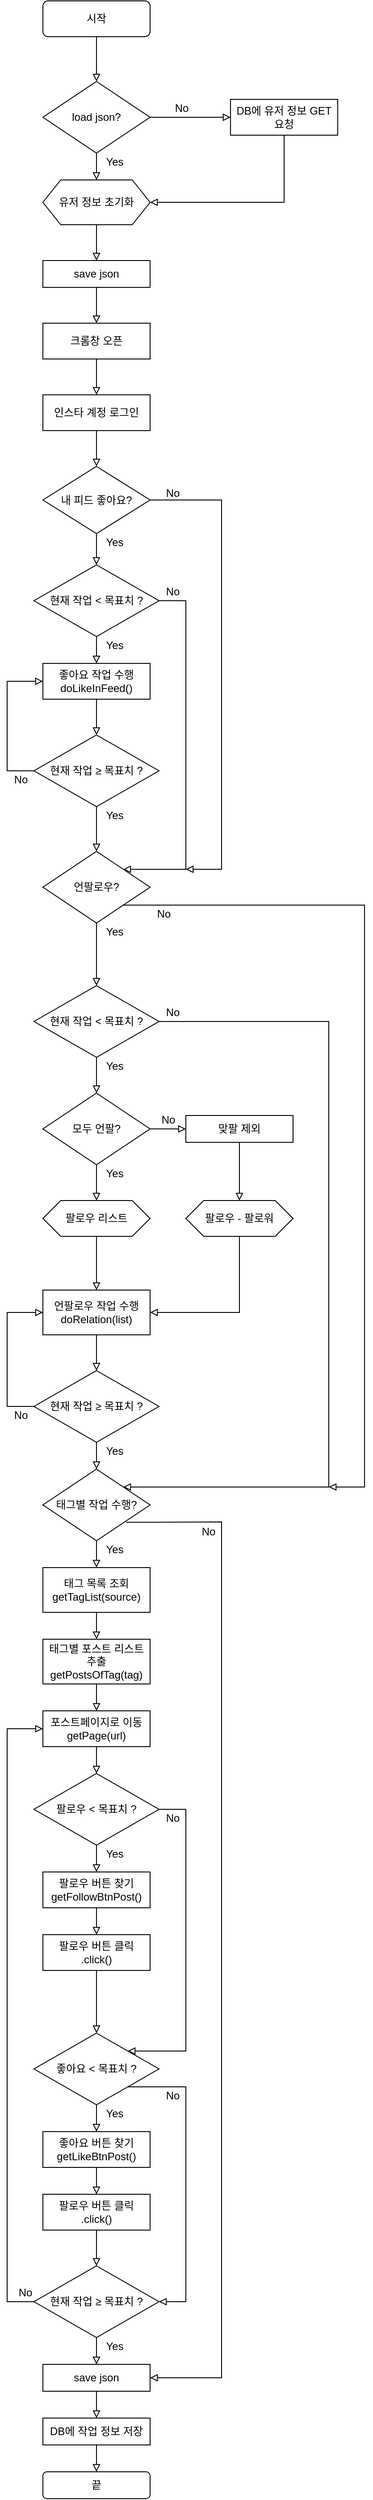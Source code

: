 <mxfile version="15.3.2" type="github">
  <diagram id="C5RBs43oDa-KdzZeNtuy" name="Page-1">
    <mxGraphModel dx="652" dy="934" grid="1" gridSize="10" guides="1" tooltips="1" connect="1" arrows="1" fold="1" page="1" pageScale="1" pageWidth="827" pageHeight="1169" math="0" shadow="0">
      <root>
        <mxCell id="WIyWlLk6GJQsqaUBKTNV-0" />
        <mxCell id="WIyWlLk6GJQsqaUBKTNV-1" parent="WIyWlLk6GJQsqaUBKTNV-0" />
        <mxCell id="icVRKcyIq2XIdc4o7d0m-13" value="" style="edgeStyle=orthogonalEdgeStyle;rounded=0;orthogonalLoop=1;jettySize=auto;html=1;endArrow=block;endFill=0;strokeWidth=1;entryX=0.5;entryY=0;entryDx=0;entryDy=0;" edge="1" parent="WIyWlLk6GJQsqaUBKTNV-1" source="WIyWlLk6GJQsqaUBKTNV-3" target="icVRKcyIq2XIdc4o7d0m-15">
          <mxGeometry relative="1" as="geometry">
            <mxPoint x="220" y="170" as="targetPoint" />
          </mxGeometry>
        </mxCell>
        <mxCell id="WIyWlLk6GJQsqaUBKTNV-3" value="시작" style="rounded=1;whiteSpace=wrap;html=1;fontSize=12;glass=0;strokeWidth=1;shadow=0;" parent="WIyWlLk6GJQsqaUBKTNV-1" vertex="1">
          <mxGeometry x="160" y="80" width="120" height="40" as="geometry" />
        </mxCell>
        <mxCell id="icVRKcyIq2XIdc4o7d0m-17" style="edgeStyle=orthogonalEdgeStyle;rounded=0;orthogonalLoop=1;jettySize=auto;html=1;exitX=0.5;exitY=1;exitDx=0;exitDy=0;entryX=0.5;entryY=0;entryDx=0;entryDy=0;endArrow=block;endFill=0;strokeWidth=1;" edge="1" parent="WIyWlLk6GJQsqaUBKTNV-1" source="icVRKcyIq2XIdc4o7d0m-15" target="icVRKcyIq2XIdc4o7d0m-16">
          <mxGeometry relative="1" as="geometry" />
        </mxCell>
        <mxCell id="icVRKcyIq2XIdc4o7d0m-20" style="edgeStyle=orthogonalEdgeStyle;rounded=0;orthogonalLoop=1;jettySize=auto;html=1;exitX=1;exitY=0.5;exitDx=0;exitDy=0;endArrow=block;endFill=0;strokeWidth=1;" edge="1" parent="WIyWlLk6GJQsqaUBKTNV-1" source="icVRKcyIq2XIdc4o7d0m-15" target="icVRKcyIq2XIdc4o7d0m-19">
          <mxGeometry relative="1" as="geometry" />
        </mxCell>
        <mxCell id="icVRKcyIq2XIdc4o7d0m-15" value="load json?" style="rhombus;whiteSpace=wrap;html=1;" vertex="1" parent="WIyWlLk6GJQsqaUBKTNV-1">
          <mxGeometry x="160" y="170" width="120" height="80" as="geometry" />
        </mxCell>
        <mxCell id="icVRKcyIq2XIdc4o7d0m-30" value="" style="edgeStyle=orthogonalEdgeStyle;rounded=0;orthogonalLoop=1;jettySize=auto;html=1;endArrow=block;endFill=0;strokeWidth=1;" edge="1" parent="WIyWlLk6GJQsqaUBKTNV-1" source="icVRKcyIq2XIdc4o7d0m-16" target="icVRKcyIq2XIdc4o7d0m-29">
          <mxGeometry relative="1" as="geometry" />
        </mxCell>
        <mxCell id="icVRKcyIq2XIdc4o7d0m-16" value="유저 정보 초기화" style="shape=hexagon;perimeter=hexagonPerimeter2;whiteSpace=wrap;html=1;fixedSize=1;" vertex="1" parent="WIyWlLk6GJQsqaUBKTNV-1">
          <mxGeometry x="160" y="280" width="120" height="50" as="geometry" />
        </mxCell>
        <mxCell id="icVRKcyIq2XIdc4o7d0m-23" style="edgeStyle=orthogonalEdgeStyle;rounded=0;orthogonalLoop=1;jettySize=auto;html=1;exitX=0.5;exitY=1;exitDx=0;exitDy=0;entryX=1;entryY=0.5;entryDx=0;entryDy=0;endArrow=block;endFill=0;strokeWidth=1;" edge="1" parent="WIyWlLk6GJQsqaUBKTNV-1" source="icVRKcyIq2XIdc4o7d0m-19" target="icVRKcyIq2XIdc4o7d0m-16">
          <mxGeometry relative="1" as="geometry" />
        </mxCell>
        <mxCell id="icVRKcyIq2XIdc4o7d0m-19" value="DB에 유저 정보 GET 요청" style="rounded=0;whiteSpace=wrap;html=1;" vertex="1" parent="WIyWlLk6GJQsqaUBKTNV-1">
          <mxGeometry x="370" y="190" width="120" height="40" as="geometry" />
        </mxCell>
        <mxCell id="icVRKcyIq2XIdc4o7d0m-27" value="No" style="text;html=1;align=center;verticalAlign=middle;resizable=0;points=[];autosize=1;strokeColor=none;fillColor=none;" vertex="1" parent="WIyWlLk6GJQsqaUBKTNV-1">
          <mxGeometry x="300" y="190" width="30" height="20" as="geometry" />
        </mxCell>
        <mxCell id="icVRKcyIq2XIdc4o7d0m-28" value="Yes" style="text;html=1;align=center;verticalAlign=middle;resizable=0;points=[];autosize=1;strokeColor=none;fillColor=none;" vertex="1" parent="WIyWlLk6GJQsqaUBKTNV-1">
          <mxGeometry x="220" y="250" width="40" height="20" as="geometry" />
        </mxCell>
        <mxCell id="icVRKcyIq2XIdc4o7d0m-34" value="" style="edgeStyle=orthogonalEdgeStyle;rounded=0;orthogonalLoop=1;jettySize=auto;html=1;endArrow=block;endFill=0;strokeWidth=1;" edge="1" parent="WIyWlLk6GJQsqaUBKTNV-1" source="icVRKcyIq2XIdc4o7d0m-29" target="icVRKcyIq2XIdc4o7d0m-40">
          <mxGeometry relative="1" as="geometry" />
        </mxCell>
        <mxCell id="icVRKcyIq2XIdc4o7d0m-29" value="save json" style="whiteSpace=wrap;html=1;" vertex="1" parent="WIyWlLk6GJQsqaUBKTNV-1">
          <mxGeometry x="160" y="370" width="120" height="30" as="geometry" />
        </mxCell>
        <mxCell id="icVRKcyIq2XIdc4o7d0m-45" value="" style="edgeStyle=orthogonalEdgeStyle;rounded=0;orthogonalLoop=1;jettySize=auto;html=1;endArrow=block;endFill=0;strokeWidth=1;" edge="1" parent="WIyWlLk6GJQsqaUBKTNV-1" source="icVRKcyIq2XIdc4o7d0m-33" target="icVRKcyIq2XIdc4o7d0m-44">
          <mxGeometry relative="1" as="geometry" />
        </mxCell>
        <mxCell id="icVRKcyIq2XIdc4o7d0m-129" style="edgeStyle=orthogonalEdgeStyle;rounded=0;orthogonalLoop=1;jettySize=auto;html=1;exitX=1;exitY=0.5;exitDx=0;exitDy=0;endArrow=block;endFill=0;strokeWidth=1;" edge="1" parent="WIyWlLk6GJQsqaUBKTNV-1" source="icVRKcyIq2XIdc4o7d0m-33">
          <mxGeometry relative="1" as="geometry">
            <mxPoint x="320.0" y="1050.0" as="targetPoint" />
            <Array as="points">
              <mxPoint x="360" y="638" />
              <mxPoint x="360" y="1050" />
            </Array>
          </mxGeometry>
        </mxCell>
        <mxCell id="icVRKcyIq2XIdc4o7d0m-33" value="내 피드 좋아요?" style="rhombus;whiteSpace=wrap;html=1;" vertex="1" parent="WIyWlLk6GJQsqaUBKTNV-1">
          <mxGeometry x="160" y="600" width="120" height="75" as="geometry" />
        </mxCell>
        <mxCell id="icVRKcyIq2XIdc4o7d0m-42" style="edgeStyle=orthogonalEdgeStyle;rounded=0;orthogonalLoop=1;jettySize=auto;html=1;exitX=0.5;exitY=1;exitDx=0;exitDy=0;entryX=0.5;entryY=0;entryDx=0;entryDy=0;endArrow=block;endFill=0;strokeWidth=1;" edge="1" parent="WIyWlLk6GJQsqaUBKTNV-1" source="icVRKcyIq2XIdc4o7d0m-40" target="icVRKcyIq2XIdc4o7d0m-41">
          <mxGeometry relative="1" as="geometry" />
        </mxCell>
        <mxCell id="icVRKcyIq2XIdc4o7d0m-40" value="크롬창 오픈" style="rounded=0;whiteSpace=wrap;html=1;" vertex="1" parent="WIyWlLk6GJQsqaUBKTNV-1">
          <mxGeometry x="160" y="440" width="120" height="40" as="geometry" />
        </mxCell>
        <mxCell id="icVRKcyIq2XIdc4o7d0m-43" style="edgeStyle=orthogonalEdgeStyle;rounded=0;orthogonalLoop=1;jettySize=auto;html=1;exitX=0.5;exitY=1;exitDx=0;exitDy=0;entryX=0.5;entryY=0;entryDx=0;entryDy=0;endArrow=block;endFill=0;strokeWidth=1;" edge="1" parent="WIyWlLk6GJQsqaUBKTNV-1" source="icVRKcyIq2XIdc4o7d0m-41" target="icVRKcyIq2XIdc4o7d0m-33">
          <mxGeometry relative="1" as="geometry" />
        </mxCell>
        <mxCell id="icVRKcyIq2XIdc4o7d0m-41" value="인스타 계정 로그인" style="rounded=0;whiteSpace=wrap;html=1;" vertex="1" parent="WIyWlLk6GJQsqaUBKTNV-1">
          <mxGeometry x="160" y="520" width="120" height="40" as="geometry" />
        </mxCell>
        <mxCell id="icVRKcyIq2XIdc4o7d0m-47" style="edgeStyle=orthogonalEdgeStyle;rounded=0;orthogonalLoop=1;jettySize=auto;html=1;exitX=0.5;exitY=1;exitDx=0;exitDy=0;entryX=0.5;entryY=0;entryDx=0;entryDy=0;endArrow=block;endFill=0;strokeWidth=1;" edge="1" parent="WIyWlLk6GJQsqaUBKTNV-1" source="icVRKcyIq2XIdc4o7d0m-44" target="icVRKcyIq2XIdc4o7d0m-46">
          <mxGeometry relative="1" as="geometry" />
        </mxCell>
        <mxCell id="icVRKcyIq2XIdc4o7d0m-126" style="edgeStyle=orthogonalEdgeStyle;rounded=0;orthogonalLoop=1;jettySize=auto;html=1;exitX=1;exitY=0.5;exitDx=0;exitDy=0;entryX=1;entryY=0;entryDx=0;entryDy=0;endArrow=block;endFill=0;strokeWidth=1;" edge="1" parent="WIyWlLk6GJQsqaUBKTNV-1" source="icVRKcyIq2XIdc4o7d0m-44" target="icVRKcyIq2XIdc4o7d0m-51">
          <mxGeometry relative="1" as="geometry">
            <Array as="points">
              <mxPoint x="320" y="750" />
              <mxPoint x="320" y="1050" />
            </Array>
          </mxGeometry>
        </mxCell>
        <mxCell id="icVRKcyIq2XIdc4o7d0m-44" value="현재 작업 &amp;lt; 목표치 ?" style="rhombus;whiteSpace=wrap;html=1;" vertex="1" parent="WIyWlLk6GJQsqaUBKTNV-1">
          <mxGeometry x="150" y="710" width="140" height="80" as="geometry" />
        </mxCell>
        <mxCell id="icVRKcyIq2XIdc4o7d0m-48" style="edgeStyle=orthogonalEdgeStyle;rounded=0;orthogonalLoop=1;jettySize=auto;html=1;exitX=0.5;exitY=1;exitDx=0;exitDy=0;endArrow=block;endFill=0;strokeWidth=1;entryX=0.5;entryY=0;entryDx=0;entryDy=0;" edge="1" parent="WIyWlLk6GJQsqaUBKTNV-1" source="icVRKcyIq2XIdc4o7d0m-46" target="icVRKcyIq2XIdc4o7d0m-49">
          <mxGeometry relative="1" as="geometry">
            <mxPoint x="219.931" y="900.0" as="targetPoint" />
          </mxGeometry>
        </mxCell>
        <mxCell id="icVRKcyIq2XIdc4o7d0m-46" value="좋아요 작업 수행&lt;br&gt;doLikeInFeed()" style="rounded=0;whiteSpace=wrap;html=1;" vertex="1" parent="WIyWlLk6GJQsqaUBKTNV-1">
          <mxGeometry x="160" y="820" width="120" height="40" as="geometry" />
        </mxCell>
        <mxCell id="icVRKcyIq2XIdc4o7d0m-52" value="" style="edgeStyle=orthogonalEdgeStyle;rounded=0;orthogonalLoop=1;jettySize=auto;html=1;endArrow=block;endFill=0;strokeWidth=1;" edge="1" parent="WIyWlLk6GJQsqaUBKTNV-1" source="icVRKcyIq2XIdc4o7d0m-49" target="icVRKcyIq2XIdc4o7d0m-51">
          <mxGeometry relative="1" as="geometry" />
        </mxCell>
        <mxCell id="icVRKcyIq2XIdc4o7d0m-123" style="edgeStyle=orthogonalEdgeStyle;rounded=0;orthogonalLoop=1;jettySize=auto;html=1;exitX=0;exitY=0.5;exitDx=0;exitDy=0;entryX=0;entryY=0.5;entryDx=0;entryDy=0;endArrow=block;endFill=0;strokeWidth=1;" edge="1" parent="WIyWlLk6GJQsqaUBKTNV-1" source="icVRKcyIq2XIdc4o7d0m-49" target="icVRKcyIq2XIdc4o7d0m-46">
          <mxGeometry relative="1" as="geometry">
            <Array as="points">
              <mxPoint x="120" y="940" />
              <mxPoint x="120" y="840" />
            </Array>
          </mxGeometry>
        </mxCell>
        <mxCell id="icVRKcyIq2XIdc4o7d0m-49" value="현재 작업 ≥ 목표치 ?" style="rhombus;whiteSpace=wrap;html=1;" vertex="1" parent="WIyWlLk6GJQsqaUBKTNV-1">
          <mxGeometry x="150" y="900" width="140" height="80" as="geometry" />
        </mxCell>
        <mxCell id="icVRKcyIq2XIdc4o7d0m-54" value="" style="edgeStyle=orthogonalEdgeStyle;rounded=0;orthogonalLoop=1;jettySize=auto;html=1;endArrow=block;endFill=0;strokeWidth=1;entryX=0.5;entryY=0;entryDx=0;entryDy=0;" edge="1" parent="WIyWlLk6GJQsqaUBKTNV-1" source="icVRKcyIq2XIdc4o7d0m-51" target="icVRKcyIq2XIdc4o7d0m-66">
          <mxGeometry relative="1" as="geometry" />
        </mxCell>
        <mxCell id="icVRKcyIq2XIdc4o7d0m-120" style="edgeStyle=orthogonalEdgeStyle;rounded=0;orthogonalLoop=1;jettySize=auto;html=1;exitX=1;exitY=1;exitDx=0;exitDy=0;endArrow=block;endFill=0;strokeWidth=1;" edge="1" parent="WIyWlLk6GJQsqaUBKTNV-1" source="icVRKcyIq2XIdc4o7d0m-51">
          <mxGeometry relative="1" as="geometry">
            <mxPoint x="480" y="1740" as="targetPoint" />
            <Array as="points">
              <mxPoint x="520" y="1090" />
              <mxPoint x="520" y="1740" />
            </Array>
          </mxGeometry>
        </mxCell>
        <mxCell id="icVRKcyIq2XIdc4o7d0m-51" value="언팔로우?" style="rhombus;whiteSpace=wrap;html=1;" vertex="1" parent="WIyWlLk6GJQsqaUBKTNV-1">
          <mxGeometry x="160" y="1030" width="120" height="80" as="geometry" />
        </mxCell>
        <mxCell id="icVRKcyIq2XIdc4o7d0m-56" style="edgeStyle=orthogonalEdgeStyle;rounded=0;orthogonalLoop=1;jettySize=auto;html=1;exitX=0.5;exitY=1;exitDx=0;exitDy=0;endArrow=block;endFill=0;strokeWidth=1;" edge="1" parent="WIyWlLk6GJQsqaUBKTNV-1" source="icVRKcyIq2XIdc4o7d0m-53" target="icVRKcyIq2XIdc4o7d0m-55">
          <mxGeometry relative="1" as="geometry" />
        </mxCell>
        <mxCell id="icVRKcyIq2XIdc4o7d0m-59" style="edgeStyle=orthogonalEdgeStyle;rounded=0;orthogonalLoop=1;jettySize=auto;html=1;exitX=1;exitY=0.5;exitDx=0;exitDy=0;entryX=0;entryY=0.5;entryDx=0;entryDy=0;endArrow=block;endFill=0;strokeWidth=1;" edge="1" parent="WIyWlLk6GJQsqaUBKTNV-1" source="icVRKcyIq2XIdc4o7d0m-53" target="icVRKcyIq2XIdc4o7d0m-58">
          <mxGeometry relative="1" as="geometry" />
        </mxCell>
        <mxCell id="icVRKcyIq2XIdc4o7d0m-53" value="모두 언팔?" style="rhombus;whiteSpace=wrap;html=1;" vertex="1" parent="WIyWlLk6GJQsqaUBKTNV-1">
          <mxGeometry x="160" y="1300" width="120" height="80" as="geometry" />
        </mxCell>
        <mxCell id="icVRKcyIq2XIdc4o7d0m-63" style="edgeStyle=orthogonalEdgeStyle;rounded=0;orthogonalLoop=1;jettySize=auto;html=1;exitX=0.5;exitY=1;exitDx=0;exitDy=0;endArrow=block;endFill=0;strokeWidth=1;" edge="1" parent="WIyWlLk6GJQsqaUBKTNV-1" source="icVRKcyIq2XIdc4o7d0m-55" target="icVRKcyIq2XIdc4o7d0m-61">
          <mxGeometry relative="1" as="geometry" />
        </mxCell>
        <mxCell id="icVRKcyIq2XIdc4o7d0m-55" value="팔로우 리스트" style="shape=hexagon;perimeter=hexagonPerimeter2;whiteSpace=wrap;html=1;fixedSize=1;" vertex="1" parent="WIyWlLk6GJQsqaUBKTNV-1">
          <mxGeometry x="160" y="1420" width="120" height="40" as="geometry" />
        </mxCell>
        <mxCell id="icVRKcyIq2XIdc4o7d0m-62" style="edgeStyle=orthogonalEdgeStyle;rounded=0;orthogonalLoop=1;jettySize=auto;html=1;exitX=0.5;exitY=1;exitDx=0;exitDy=0;entryX=1;entryY=0.5;entryDx=0;entryDy=0;endArrow=block;endFill=0;strokeWidth=1;" edge="1" parent="WIyWlLk6GJQsqaUBKTNV-1" source="icVRKcyIq2XIdc4o7d0m-57" target="icVRKcyIq2XIdc4o7d0m-61">
          <mxGeometry relative="1" as="geometry" />
        </mxCell>
        <mxCell id="icVRKcyIq2XIdc4o7d0m-57" value="팔로우 - 팔로워" style="shape=hexagon;perimeter=hexagonPerimeter2;whiteSpace=wrap;html=1;fixedSize=1;" vertex="1" parent="WIyWlLk6GJQsqaUBKTNV-1">
          <mxGeometry x="320" y="1420" width="120" height="40" as="geometry" />
        </mxCell>
        <mxCell id="icVRKcyIq2XIdc4o7d0m-60" style="edgeStyle=orthogonalEdgeStyle;rounded=0;orthogonalLoop=1;jettySize=auto;html=1;exitX=0.5;exitY=1;exitDx=0;exitDy=0;entryX=0.5;entryY=0;entryDx=0;entryDy=0;endArrow=block;endFill=0;strokeWidth=1;" edge="1" parent="WIyWlLk6GJQsqaUBKTNV-1" source="icVRKcyIq2XIdc4o7d0m-58" target="icVRKcyIq2XIdc4o7d0m-57">
          <mxGeometry relative="1" as="geometry" />
        </mxCell>
        <mxCell id="icVRKcyIq2XIdc4o7d0m-58" value="맞팔 제외" style="rounded=0;whiteSpace=wrap;html=1;" vertex="1" parent="WIyWlLk6GJQsqaUBKTNV-1">
          <mxGeometry x="320" y="1325" width="120" height="30" as="geometry" />
        </mxCell>
        <mxCell id="icVRKcyIq2XIdc4o7d0m-69" style="edgeStyle=orthogonalEdgeStyle;rounded=0;orthogonalLoop=1;jettySize=auto;html=1;exitX=0.5;exitY=1;exitDx=0;exitDy=0;entryX=0.5;entryY=0;entryDx=0;entryDy=0;endArrow=block;endFill=0;strokeWidth=1;" edge="1" parent="WIyWlLk6GJQsqaUBKTNV-1" source="icVRKcyIq2XIdc4o7d0m-61" target="icVRKcyIq2XIdc4o7d0m-68">
          <mxGeometry relative="1" as="geometry" />
        </mxCell>
        <mxCell id="icVRKcyIq2XIdc4o7d0m-61" value="언팔로우 작업 수행&lt;br&gt;doRelation(list)" style="rounded=0;whiteSpace=wrap;html=1;" vertex="1" parent="WIyWlLk6GJQsqaUBKTNV-1">
          <mxGeometry x="160" y="1520" width="120" height="50" as="geometry" />
        </mxCell>
        <mxCell id="icVRKcyIq2XIdc4o7d0m-64" value="No" style="text;html=1;align=center;verticalAlign=middle;resizable=0;points=[];autosize=1;strokeColor=none;fillColor=none;" vertex="1" parent="WIyWlLk6GJQsqaUBKTNV-1">
          <mxGeometry x="285" y="1320" width="30" height="20" as="geometry" />
        </mxCell>
        <mxCell id="icVRKcyIq2XIdc4o7d0m-65" value="Yes" style="text;html=1;align=center;verticalAlign=middle;resizable=0;points=[];autosize=1;strokeColor=none;fillColor=none;" vertex="1" parent="WIyWlLk6GJQsqaUBKTNV-1">
          <mxGeometry x="220" y="1380" width="40" height="20" as="geometry" />
        </mxCell>
        <mxCell id="icVRKcyIq2XIdc4o7d0m-67" style="edgeStyle=orthogonalEdgeStyle;rounded=0;orthogonalLoop=1;jettySize=auto;html=1;exitX=0.5;exitY=1;exitDx=0;exitDy=0;entryX=0.5;entryY=0;entryDx=0;entryDy=0;endArrow=block;endFill=0;strokeWidth=1;" edge="1" parent="WIyWlLk6GJQsqaUBKTNV-1" source="icVRKcyIq2XIdc4o7d0m-66" target="icVRKcyIq2XIdc4o7d0m-53">
          <mxGeometry relative="1" as="geometry" />
        </mxCell>
        <mxCell id="icVRKcyIq2XIdc4o7d0m-117" style="edgeStyle=orthogonalEdgeStyle;rounded=0;orthogonalLoop=1;jettySize=auto;html=1;exitX=1;exitY=0.5;exitDx=0;exitDy=0;entryX=1;entryY=0;entryDx=0;entryDy=0;endArrow=block;endFill=0;strokeWidth=1;" edge="1" parent="WIyWlLk6GJQsqaUBKTNV-1" source="icVRKcyIq2XIdc4o7d0m-66" target="icVRKcyIq2XIdc4o7d0m-70">
          <mxGeometry relative="1" as="geometry">
            <Array as="points">
              <mxPoint x="480" y="1220" />
              <mxPoint x="480" y="1740" />
            </Array>
          </mxGeometry>
        </mxCell>
        <mxCell id="icVRKcyIq2XIdc4o7d0m-66" value="현재 작업 &amp;lt; 목표치 ?" style="rhombus;whiteSpace=wrap;html=1;" vertex="1" parent="WIyWlLk6GJQsqaUBKTNV-1">
          <mxGeometry x="150" y="1180" width="140" height="80" as="geometry" />
        </mxCell>
        <mxCell id="icVRKcyIq2XIdc4o7d0m-71" style="edgeStyle=orthogonalEdgeStyle;rounded=0;orthogonalLoop=1;jettySize=auto;html=1;exitX=0.5;exitY=1;exitDx=0;exitDy=0;entryX=0.5;entryY=0;entryDx=0;entryDy=0;endArrow=block;endFill=0;strokeWidth=1;" edge="1" parent="WIyWlLk6GJQsqaUBKTNV-1" source="icVRKcyIq2XIdc4o7d0m-68" target="icVRKcyIq2XIdc4o7d0m-70">
          <mxGeometry relative="1" as="geometry" />
        </mxCell>
        <mxCell id="icVRKcyIq2XIdc4o7d0m-115" style="edgeStyle=orthogonalEdgeStyle;rounded=0;orthogonalLoop=1;jettySize=auto;html=1;exitX=0;exitY=0.5;exitDx=0;exitDy=0;entryX=0;entryY=0.5;entryDx=0;entryDy=0;endArrow=block;endFill=0;strokeWidth=1;" edge="1" parent="WIyWlLk6GJQsqaUBKTNV-1" source="icVRKcyIq2XIdc4o7d0m-68" target="icVRKcyIq2XIdc4o7d0m-61">
          <mxGeometry relative="1" as="geometry">
            <Array as="points">
              <mxPoint x="120" y="1650" />
              <mxPoint x="120" y="1545" />
            </Array>
          </mxGeometry>
        </mxCell>
        <mxCell id="icVRKcyIq2XIdc4o7d0m-68" value="현재 작업 ≥ 목표치 ?" style="rhombus;whiteSpace=wrap;html=1;" vertex="1" parent="WIyWlLk6GJQsqaUBKTNV-1">
          <mxGeometry x="150" y="1610" width="140" height="80" as="geometry" />
        </mxCell>
        <mxCell id="icVRKcyIq2XIdc4o7d0m-74" style="edgeStyle=orthogonalEdgeStyle;rounded=0;orthogonalLoop=1;jettySize=auto;html=1;exitX=0.5;exitY=1;exitDx=0;exitDy=0;entryX=0.5;entryY=0;entryDx=0;entryDy=0;endArrow=block;endFill=0;strokeWidth=1;" edge="1" parent="WIyWlLk6GJQsqaUBKTNV-1" source="icVRKcyIq2XIdc4o7d0m-70" target="icVRKcyIq2XIdc4o7d0m-73">
          <mxGeometry relative="1" as="geometry" />
        </mxCell>
        <mxCell id="icVRKcyIq2XIdc4o7d0m-111" style="edgeStyle=orthogonalEdgeStyle;rounded=0;orthogonalLoop=1;jettySize=auto;html=1;exitX=0.777;exitY=0.742;exitDx=0;exitDy=0;entryX=1;entryY=0.5;entryDx=0;entryDy=0;endArrow=block;endFill=0;strokeWidth=1;exitPerimeter=0;" edge="1" parent="WIyWlLk6GJQsqaUBKTNV-1" source="icVRKcyIq2XIdc4o7d0m-70" target="icVRKcyIq2XIdc4o7d0m-95">
          <mxGeometry relative="1" as="geometry">
            <Array as="points">
              <mxPoint x="280" y="1779" />
              <mxPoint x="360" y="1779" />
              <mxPoint x="360" y="2735" />
            </Array>
          </mxGeometry>
        </mxCell>
        <mxCell id="icVRKcyIq2XIdc4o7d0m-70" value="태그별 작업 수행?" style="rhombus;whiteSpace=wrap;html=1;" vertex="1" parent="WIyWlLk6GJQsqaUBKTNV-1">
          <mxGeometry x="160" y="1720" width="120" height="80" as="geometry" />
        </mxCell>
        <mxCell id="icVRKcyIq2XIdc4o7d0m-77" style="edgeStyle=orthogonalEdgeStyle;rounded=0;orthogonalLoop=1;jettySize=auto;html=1;exitX=0.5;exitY=1;exitDx=0;exitDy=0;entryX=0.5;entryY=0;entryDx=0;entryDy=0;endArrow=block;endFill=0;strokeWidth=1;" edge="1" parent="WIyWlLk6GJQsqaUBKTNV-1" source="icVRKcyIq2XIdc4o7d0m-72" target="icVRKcyIq2XIdc4o7d0m-76">
          <mxGeometry relative="1" as="geometry" />
        </mxCell>
        <mxCell id="icVRKcyIq2XIdc4o7d0m-72" value="태그별 포스트 리스트 추출&lt;br&gt;getPostsOfTag(tag)" style="rounded=0;whiteSpace=wrap;html=1;" vertex="1" parent="WIyWlLk6GJQsqaUBKTNV-1">
          <mxGeometry x="160" y="1910" width="120" height="50" as="geometry" />
        </mxCell>
        <mxCell id="icVRKcyIq2XIdc4o7d0m-75" style="edgeStyle=orthogonalEdgeStyle;rounded=0;orthogonalLoop=1;jettySize=auto;html=1;exitX=0.5;exitY=1;exitDx=0;exitDy=0;entryX=0.5;entryY=0;entryDx=0;entryDy=0;endArrow=block;endFill=0;strokeWidth=1;" edge="1" parent="WIyWlLk6GJQsqaUBKTNV-1" source="icVRKcyIq2XIdc4o7d0m-73" target="icVRKcyIq2XIdc4o7d0m-72">
          <mxGeometry relative="1" as="geometry" />
        </mxCell>
        <mxCell id="icVRKcyIq2XIdc4o7d0m-73" value="태그 목록 조회&lt;br&gt;getTagList(source)" style="rounded=0;whiteSpace=wrap;html=1;" vertex="1" parent="WIyWlLk6GJQsqaUBKTNV-1">
          <mxGeometry x="160" y="1830" width="120" height="50" as="geometry" />
        </mxCell>
        <mxCell id="icVRKcyIq2XIdc4o7d0m-80" style="edgeStyle=orthogonalEdgeStyle;rounded=0;orthogonalLoop=1;jettySize=auto;html=1;exitX=0.5;exitY=1;exitDx=0;exitDy=0;entryX=0.5;entryY=0;entryDx=0;entryDy=0;endArrow=block;endFill=0;strokeWidth=1;" edge="1" parent="WIyWlLk6GJQsqaUBKTNV-1" source="icVRKcyIq2XIdc4o7d0m-76" target="icVRKcyIq2XIdc4o7d0m-79">
          <mxGeometry relative="1" as="geometry" />
        </mxCell>
        <mxCell id="icVRKcyIq2XIdc4o7d0m-76" value="포스트페이지로 이동&lt;br&gt;getPage(url)" style="rounded=0;whiteSpace=wrap;html=1;" vertex="1" parent="WIyWlLk6GJQsqaUBKTNV-1">
          <mxGeometry x="160" y="1990" width="120" height="40" as="geometry" />
        </mxCell>
        <mxCell id="icVRKcyIq2XIdc4o7d0m-82" style="edgeStyle=orthogonalEdgeStyle;rounded=0;orthogonalLoop=1;jettySize=auto;html=1;exitX=0.5;exitY=1;exitDx=0;exitDy=0;entryX=0.5;entryY=0;entryDx=0;entryDy=0;endArrow=block;endFill=0;strokeWidth=1;" edge="1" parent="WIyWlLk6GJQsqaUBKTNV-1" source="icVRKcyIq2XIdc4o7d0m-79" target="icVRKcyIq2XIdc4o7d0m-81">
          <mxGeometry relative="1" as="geometry" />
        </mxCell>
        <mxCell id="icVRKcyIq2XIdc4o7d0m-108" style="edgeStyle=orthogonalEdgeStyle;rounded=0;orthogonalLoop=1;jettySize=auto;html=1;exitX=1;exitY=0.5;exitDx=0;exitDy=0;entryX=1;entryY=0;entryDx=0;entryDy=0;endArrow=block;endFill=0;strokeWidth=1;" edge="1" parent="WIyWlLk6GJQsqaUBKTNV-1" source="icVRKcyIq2XIdc4o7d0m-79" target="icVRKcyIq2XIdc4o7d0m-88">
          <mxGeometry relative="1" as="geometry">
            <Array as="points">
              <mxPoint x="320" y="2100" />
              <mxPoint x="320" y="2370" />
            </Array>
          </mxGeometry>
        </mxCell>
        <mxCell id="icVRKcyIq2XIdc4o7d0m-79" value="팔로우 &amp;lt; 목표치 ?" style="rhombus;whiteSpace=wrap;html=1;" vertex="1" parent="WIyWlLk6GJQsqaUBKTNV-1">
          <mxGeometry x="150" y="2060" width="140" height="80" as="geometry" />
        </mxCell>
        <mxCell id="icVRKcyIq2XIdc4o7d0m-84" style="edgeStyle=orthogonalEdgeStyle;rounded=0;orthogonalLoop=1;jettySize=auto;html=1;exitX=0.5;exitY=1;exitDx=0;exitDy=0;entryX=0.5;entryY=0;entryDx=0;entryDy=0;endArrow=block;endFill=0;strokeWidth=1;" edge="1" parent="WIyWlLk6GJQsqaUBKTNV-1" source="icVRKcyIq2XIdc4o7d0m-81" target="icVRKcyIq2XIdc4o7d0m-83">
          <mxGeometry relative="1" as="geometry" />
        </mxCell>
        <mxCell id="icVRKcyIq2XIdc4o7d0m-81" value="팔로우 버튼 찾기&lt;br&gt;getFollowBtnPost()" style="rounded=0;whiteSpace=wrap;html=1;" vertex="1" parent="WIyWlLk6GJQsqaUBKTNV-1">
          <mxGeometry x="160" y="2170" width="120" height="40" as="geometry" />
        </mxCell>
        <mxCell id="icVRKcyIq2XIdc4o7d0m-87" style="edgeStyle=orthogonalEdgeStyle;rounded=0;orthogonalLoop=1;jettySize=auto;html=1;exitX=0.5;exitY=1;exitDx=0;exitDy=0;endArrow=block;endFill=0;strokeWidth=1;" edge="1" parent="WIyWlLk6GJQsqaUBKTNV-1" source="icVRKcyIq2XIdc4o7d0m-83">
          <mxGeometry relative="1" as="geometry">
            <mxPoint x="220" y="2350.0" as="targetPoint" />
          </mxGeometry>
        </mxCell>
        <mxCell id="icVRKcyIq2XIdc4o7d0m-83" value="팔로우 버튼 클릭&lt;br&gt;.click()" style="rounded=0;whiteSpace=wrap;html=1;" vertex="1" parent="WIyWlLk6GJQsqaUBKTNV-1">
          <mxGeometry x="160" y="2240" width="120" height="40" as="geometry" />
        </mxCell>
        <mxCell id="icVRKcyIq2XIdc4o7d0m-92" style="edgeStyle=orthogonalEdgeStyle;rounded=0;orthogonalLoop=1;jettySize=auto;html=1;exitX=0.5;exitY=1;exitDx=0;exitDy=0;endArrow=block;endFill=0;strokeWidth=1;" edge="1" parent="WIyWlLk6GJQsqaUBKTNV-1" source="icVRKcyIq2XIdc4o7d0m-88" target="icVRKcyIq2XIdc4o7d0m-90">
          <mxGeometry relative="1" as="geometry" />
        </mxCell>
        <mxCell id="icVRKcyIq2XIdc4o7d0m-104" style="edgeStyle=orthogonalEdgeStyle;rounded=0;orthogonalLoop=1;jettySize=auto;html=1;exitX=1;exitY=1;exitDx=0;exitDy=0;entryX=1;entryY=0.5;entryDx=0;entryDy=0;endArrow=block;endFill=0;strokeWidth=1;" edge="1" parent="WIyWlLk6GJQsqaUBKTNV-1" source="icVRKcyIq2XIdc4o7d0m-88" target="icVRKcyIq2XIdc4o7d0m-93">
          <mxGeometry relative="1" as="geometry">
            <Array as="points">
              <mxPoint x="320" y="2410" />
              <mxPoint x="320" y="2650" />
            </Array>
          </mxGeometry>
        </mxCell>
        <mxCell id="icVRKcyIq2XIdc4o7d0m-88" value="좋아요 &amp;lt; 목표치 ?" style="rhombus;whiteSpace=wrap;html=1;" vertex="1" parent="WIyWlLk6GJQsqaUBKTNV-1">
          <mxGeometry x="150" y="2350" width="140" height="80" as="geometry" />
        </mxCell>
        <mxCell id="icVRKcyIq2XIdc4o7d0m-89" style="edgeStyle=orthogonalEdgeStyle;rounded=0;orthogonalLoop=1;jettySize=auto;html=1;exitX=0.5;exitY=1;exitDx=0;exitDy=0;entryX=0.5;entryY=0;entryDx=0;entryDy=0;endArrow=block;endFill=0;strokeWidth=1;" edge="1" parent="WIyWlLk6GJQsqaUBKTNV-1" source="icVRKcyIq2XIdc4o7d0m-90" target="icVRKcyIq2XIdc4o7d0m-91">
          <mxGeometry relative="1" as="geometry" />
        </mxCell>
        <mxCell id="icVRKcyIq2XIdc4o7d0m-90" value="좋아요 버튼 찾기&lt;br&gt;getLikeBtnPost()" style="rounded=0;whiteSpace=wrap;html=1;" vertex="1" parent="WIyWlLk6GJQsqaUBKTNV-1">
          <mxGeometry x="160" y="2460" width="120" height="40" as="geometry" />
        </mxCell>
        <mxCell id="icVRKcyIq2XIdc4o7d0m-94" style="edgeStyle=orthogonalEdgeStyle;rounded=0;orthogonalLoop=1;jettySize=auto;html=1;exitX=0.5;exitY=1;exitDx=0;exitDy=0;endArrow=block;endFill=0;strokeWidth=1;" edge="1" parent="WIyWlLk6GJQsqaUBKTNV-1" source="icVRKcyIq2XIdc4o7d0m-91" target="icVRKcyIq2XIdc4o7d0m-93">
          <mxGeometry relative="1" as="geometry" />
        </mxCell>
        <mxCell id="icVRKcyIq2XIdc4o7d0m-91" value="팔로우 버튼 클릭&lt;br&gt;.click()" style="rounded=0;whiteSpace=wrap;html=1;" vertex="1" parent="WIyWlLk6GJQsqaUBKTNV-1">
          <mxGeometry x="160" y="2530" width="120" height="40" as="geometry" />
        </mxCell>
        <mxCell id="icVRKcyIq2XIdc4o7d0m-96" style="edgeStyle=orthogonalEdgeStyle;rounded=0;orthogonalLoop=1;jettySize=auto;html=1;exitX=0.5;exitY=1;exitDx=0;exitDy=0;entryX=0.5;entryY=0;entryDx=0;entryDy=0;endArrow=block;endFill=0;strokeWidth=1;" edge="1" parent="WIyWlLk6GJQsqaUBKTNV-1" source="icVRKcyIq2XIdc4o7d0m-93" target="icVRKcyIq2XIdc4o7d0m-95">
          <mxGeometry relative="1" as="geometry" />
        </mxCell>
        <mxCell id="icVRKcyIq2XIdc4o7d0m-101" style="edgeStyle=orthogonalEdgeStyle;rounded=0;orthogonalLoop=1;jettySize=auto;html=1;exitX=0;exitY=0.5;exitDx=0;exitDy=0;entryX=0;entryY=0.5;entryDx=0;entryDy=0;endArrow=block;endFill=0;strokeWidth=1;" edge="1" parent="WIyWlLk6GJQsqaUBKTNV-1" source="icVRKcyIq2XIdc4o7d0m-93" target="icVRKcyIq2XIdc4o7d0m-76">
          <mxGeometry relative="1" as="geometry">
            <Array as="points">
              <mxPoint x="120" y="2650" />
              <mxPoint x="120" y="2010" />
            </Array>
          </mxGeometry>
        </mxCell>
        <mxCell id="icVRKcyIq2XIdc4o7d0m-93" value="현재 작업 ≥ 목표치 ?" style="rhombus;whiteSpace=wrap;html=1;" vertex="1" parent="WIyWlLk6GJQsqaUBKTNV-1">
          <mxGeometry x="150" y="2610" width="140" height="80" as="geometry" />
        </mxCell>
        <mxCell id="icVRKcyIq2XIdc4o7d0m-98" style="edgeStyle=orthogonalEdgeStyle;rounded=0;orthogonalLoop=1;jettySize=auto;html=1;exitX=0.5;exitY=1;exitDx=0;exitDy=0;entryX=0.5;entryY=0;entryDx=0;entryDy=0;endArrow=block;endFill=0;strokeWidth=1;" edge="1" parent="WIyWlLk6GJQsqaUBKTNV-1" source="icVRKcyIq2XIdc4o7d0m-95" target="icVRKcyIq2XIdc4o7d0m-97">
          <mxGeometry relative="1" as="geometry" />
        </mxCell>
        <mxCell id="icVRKcyIq2XIdc4o7d0m-95" value="save json" style="whiteSpace=wrap;html=1;" vertex="1" parent="WIyWlLk6GJQsqaUBKTNV-1">
          <mxGeometry x="160" y="2720" width="120" height="30" as="geometry" />
        </mxCell>
        <mxCell id="icVRKcyIq2XIdc4o7d0m-100" style="edgeStyle=orthogonalEdgeStyle;rounded=0;orthogonalLoop=1;jettySize=auto;html=1;exitX=0.5;exitY=1;exitDx=0;exitDy=0;entryX=0.5;entryY=0;entryDx=0;entryDy=0;endArrow=block;endFill=0;strokeWidth=1;" edge="1" parent="WIyWlLk6GJQsqaUBKTNV-1" source="icVRKcyIq2XIdc4o7d0m-97" target="icVRKcyIq2XIdc4o7d0m-99">
          <mxGeometry relative="1" as="geometry" />
        </mxCell>
        <mxCell id="icVRKcyIq2XIdc4o7d0m-97" value="DB에 작업 정보 저장" style="whiteSpace=wrap;html=1;" vertex="1" parent="WIyWlLk6GJQsqaUBKTNV-1">
          <mxGeometry x="160" y="2780" width="120" height="30" as="geometry" />
        </mxCell>
        <mxCell id="icVRKcyIq2XIdc4o7d0m-99" value="끝" style="rounded=1;whiteSpace=wrap;html=1;" vertex="1" parent="WIyWlLk6GJQsqaUBKTNV-1">
          <mxGeometry x="160" y="2840" width="120" height="30" as="geometry" />
        </mxCell>
        <mxCell id="icVRKcyIq2XIdc4o7d0m-102" value="Yes" style="text;html=1;align=center;verticalAlign=middle;resizable=0;points=[];autosize=1;strokeColor=none;fillColor=none;" vertex="1" parent="WIyWlLk6GJQsqaUBKTNV-1">
          <mxGeometry x="220" y="2690" width="40" height="20" as="geometry" />
        </mxCell>
        <mxCell id="icVRKcyIq2XIdc4o7d0m-103" value="No" style="text;html=1;align=center;verticalAlign=middle;resizable=0;points=[];autosize=1;strokeColor=none;fillColor=none;" vertex="1" parent="WIyWlLk6GJQsqaUBKTNV-1">
          <mxGeometry x="125" y="2630" width="30" height="20" as="geometry" />
        </mxCell>
        <mxCell id="icVRKcyIq2XIdc4o7d0m-105" value="No" style="text;html=1;align=center;verticalAlign=middle;resizable=0;points=[];autosize=1;strokeColor=none;fillColor=none;" vertex="1" parent="WIyWlLk6GJQsqaUBKTNV-1">
          <mxGeometry x="290" y="2410" width="30" height="20" as="geometry" />
        </mxCell>
        <mxCell id="icVRKcyIq2XIdc4o7d0m-106" value="Yes" style="text;html=1;align=center;verticalAlign=middle;resizable=0;points=[];autosize=1;strokeColor=none;fillColor=none;" vertex="1" parent="WIyWlLk6GJQsqaUBKTNV-1">
          <mxGeometry x="220" y="2430" width="40" height="20" as="geometry" />
        </mxCell>
        <mxCell id="icVRKcyIq2XIdc4o7d0m-109" value="Yes" style="text;html=1;align=center;verticalAlign=middle;resizable=0;points=[];autosize=1;strokeColor=none;fillColor=none;" vertex="1" parent="WIyWlLk6GJQsqaUBKTNV-1">
          <mxGeometry x="220" y="2140" width="40" height="20" as="geometry" />
        </mxCell>
        <mxCell id="icVRKcyIq2XIdc4o7d0m-110" value="No" style="text;html=1;align=center;verticalAlign=middle;resizable=0;points=[];autosize=1;strokeColor=none;fillColor=none;" vertex="1" parent="WIyWlLk6GJQsqaUBKTNV-1">
          <mxGeometry x="290" y="2100" width="30" height="20" as="geometry" />
        </mxCell>
        <mxCell id="icVRKcyIq2XIdc4o7d0m-112" value="No" style="text;html=1;align=center;verticalAlign=middle;resizable=0;points=[];autosize=1;strokeColor=none;fillColor=none;" vertex="1" parent="WIyWlLk6GJQsqaUBKTNV-1">
          <mxGeometry x="330" y="1780" width="30" height="20" as="geometry" />
        </mxCell>
        <mxCell id="icVRKcyIq2XIdc4o7d0m-113" value="Yes" style="text;html=1;align=center;verticalAlign=middle;resizable=0;points=[];autosize=1;strokeColor=none;fillColor=none;" vertex="1" parent="WIyWlLk6GJQsqaUBKTNV-1">
          <mxGeometry x="220" y="1800" width="40" height="20" as="geometry" />
        </mxCell>
        <mxCell id="icVRKcyIq2XIdc4o7d0m-114" value="Yes" style="text;html=1;align=center;verticalAlign=middle;resizable=0;points=[];autosize=1;strokeColor=none;fillColor=none;" vertex="1" parent="WIyWlLk6GJQsqaUBKTNV-1">
          <mxGeometry x="220" y="1690" width="40" height="20" as="geometry" />
        </mxCell>
        <mxCell id="icVRKcyIq2XIdc4o7d0m-116" value="No" style="text;html=1;align=center;verticalAlign=middle;resizable=0;points=[];autosize=1;strokeColor=none;fillColor=none;" vertex="1" parent="WIyWlLk6GJQsqaUBKTNV-1">
          <mxGeometry x="120" y="1650" width="30" height="20" as="geometry" />
        </mxCell>
        <mxCell id="icVRKcyIq2XIdc4o7d0m-118" value="No" style="text;html=1;align=center;verticalAlign=middle;resizable=0;points=[];autosize=1;strokeColor=none;fillColor=none;" vertex="1" parent="WIyWlLk6GJQsqaUBKTNV-1">
          <mxGeometry x="290" y="1200" width="30" height="20" as="geometry" />
        </mxCell>
        <mxCell id="icVRKcyIq2XIdc4o7d0m-119" value="Yes" style="text;html=1;align=center;verticalAlign=middle;resizable=0;points=[];autosize=1;strokeColor=none;fillColor=none;" vertex="1" parent="WIyWlLk6GJQsqaUBKTNV-1">
          <mxGeometry x="220" y="1260" width="40" height="20" as="geometry" />
        </mxCell>
        <mxCell id="icVRKcyIq2XIdc4o7d0m-121" value="No" style="text;html=1;align=center;verticalAlign=middle;resizable=0;points=[];autosize=1;strokeColor=none;fillColor=none;" vertex="1" parent="WIyWlLk6GJQsqaUBKTNV-1">
          <mxGeometry x="280" y="1090" width="30" height="20" as="geometry" />
        </mxCell>
        <mxCell id="icVRKcyIq2XIdc4o7d0m-122" value="Yes" style="text;html=1;align=center;verticalAlign=middle;resizable=0;points=[];autosize=1;strokeColor=none;fillColor=none;" vertex="1" parent="WIyWlLk6GJQsqaUBKTNV-1">
          <mxGeometry x="220" y="1110" width="40" height="20" as="geometry" />
        </mxCell>
        <mxCell id="icVRKcyIq2XIdc4o7d0m-124" value="Yes" style="text;html=1;align=center;verticalAlign=middle;resizable=0;points=[];autosize=1;strokeColor=none;fillColor=none;" vertex="1" parent="WIyWlLk6GJQsqaUBKTNV-1">
          <mxGeometry x="220" y="980" width="40" height="20" as="geometry" />
        </mxCell>
        <mxCell id="icVRKcyIq2XIdc4o7d0m-125" value="No" style="text;html=1;align=center;verticalAlign=middle;resizable=0;points=[];autosize=1;strokeColor=none;fillColor=none;" vertex="1" parent="WIyWlLk6GJQsqaUBKTNV-1">
          <mxGeometry x="120" y="940" width="30" height="20" as="geometry" />
        </mxCell>
        <mxCell id="icVRKcyIq2XIdc4o7d0m-127" value="Yes" style="text;html=1;align=center;verticalAlign=middle;resizable=0;points=[];autosize=1;strokeColor=none;fillColor=none;" vertex="1" parent="WIyWlLk6GJQsqaUBKTNV-1">
          <mxGeometry x="220" y="790" width="40" height="20" as="geometry" />
        </mxCell>
        <mxCell id="icVRKcyIq2XIdc4o7d0m-128" value="No" style="text;html=1;align=center;verticalAlign=middle;resizable=0;points=[];autosize=1;strokeColor=none;fillColor=none;" vertex="1" parent="WIyWlLk6GJQsqaUBKTNV-1">
          <mxGeometry x="290" y="730" width="30" height="20" as="geometry" />
        </mxCell>
        <mxCell id="icVRKcyIq2XIdc4o7d0m-130" value="Yes" style="text;html=1;align=center;verticalAlign=middle;resizable=0;points=[];autosize=1;strokeColor=none;fillColor=none;" vertex="1" parent="WIyWlLk6GJQsqaUBKTNV-1">
          <mxGeometry x="220" y="675" width="40" height="20" as="geometry" />
        </mxCell>
        <mxCell id="icVRKcyIq2XIdc4o7d0m-131" value="No" style="text;html=1;align=center;verticalAlign=middle;resizable=0;points=[];autosize=1;strokeColor=none;fillColor=none;" vertex="1" parent="WIyWlLk6GJQsqaUBKTNV-1">
          <mxGeometry x="290" y="620" width="30" height="20" as="geometry" />
        </mxCell>
      </root>
    </mxGraphModel>
  </diagram>
</mxfile>
